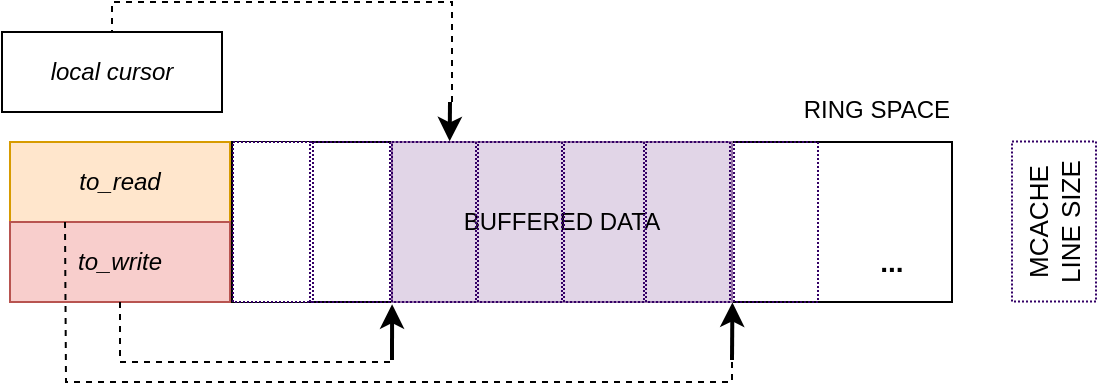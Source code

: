 <mxfile version="10.7.1" type="github"><diagram id="u2klj-0GkbnJMYvZ3rK_" name="Page-1"><mxGraphModel dx="735" dy="746" grid="1" gridSize="10" guides="1" tooltips="1" connect="1" arrows="1" fold="1" page="1" pageScale="1" pageWidth="850" pageHeight="1100" math="0" shadow="0"><root><mxCell id="0"/><mxCell id="1" parent="0"/><mxCell id="8JMtw0WnD1-ynIO8h4Cu-1" value="" style="rounded=0;whiteSpace=wrap;html=1;labelPosition=center;verticalLabelPosition=top;align=center;verticalAlign=bottom;" vertex="1" parent="1"><mxGeometry x="310" y="280" width="360" height="80" as="geometry"/></mxCell><mxCell id="8JMtw0WnD1-ynIO8h4Cu-3" value="BUFFERED DATA" style="whiteSpace=wrap;html=1;fillColor=#e1d5e7;strokeColor=#9673a6;" vertex="1" parent="1"><mxGeometry x="390" y="280" width="170" height="80" as="geometry"/></mxCell><mxCell id="8JMtw0WnD1-ynIO8h4Cu-4" value="" style="endArrow=classic;html=1;strokeWidth=2;entryX=1.016;entryY=1.013;entryDx=0;entryDy=0;entryPerimeter=0;" edge="1" parent="1"><mxGeometry width="50" height="50" relative="1" as="geometry"><mxPoint x="560" y="389" as="sourcePoint"/><mxPoint x="560.2" y="360.2" as="targetPoint"/></mxGeometry></mxCell><mxCell id="8JMtw0WnD1-ynIO8h4Cu-5" value="" style="endArrow=classic;html=1;strokeWidth=2;entryX=-0.005;entryY=1.025;entryDx=0;entryDy=0;entryPerimeter=0;" edge="1" parent="1"><mxGeometry width="50" height="50" relative="1" as="geometry"><mxPoint x="390" y="389" as="sourcePoint"/><mxPoint x="390.047" y="361.116" as="targetPoint"/></mxGeometry></mxCell><mxCell id="8JMtw0WnD1-ynIO8h4Cu-6" value="&lt;i&gt;to_read&lt;/i&gt;" style="whiteSpace=wrap;html=1;fillColor=#ffe6cc;strokeColor=#d79b00;" vertex="1" parent="1"><mxGeometry x="199" y="280" width="110" height="40" as="geometry"/></mxCell><mxCell id="8JMtw0WnD1-ynIO8h4Cu-9" value="&lt;i&gt;to_write&lt;/i&gt;" style="whiteSpace=wrap;html=1;fillColor=#f8cecc;strokeColor=#b85450;" vertex="1" parent="1"><mxGeometry x="199" y="320" width="110" height="40" as="geometry"/></mxCell><mxCell id="8JMtw0WnD1-ynIO8h4Cu-11" value="&lt;i&gt;local cursor&lt;/i&gt;" style="whiteSpace=wrap;html=1;" vertex="1" parent="1"><mxGeometry x="195" y="225" width="110" height="40" as="geometry"/></mxCell><mxCell id="8JMtw0WnD1-ynIO8h4Cu-14" value="RING SPACE" style="text;html=1;align=right;" vertex="1" parent="1"><mxGeometry x="580" y="250" width="90" height="30" as="geometry"/></mxCell><mxCell id="8JMtw0WnD1-ynIO8h4Cu-15" value="" style="endArrow=none;dashed=1;html=1;strokeWidth=1;entryX=0.25;entryY=0;entryDx=0;entryDy=0;rounded=0;" edge="1" parent="1" target="8JMtw0WnD1-ynIO8h4Cu-9"><mxGeometry width="50" height="50" relative="1" as="geometry"><mxPoint x="560" y="390" as="sourcePoint"/><mxPoint x="259" y="420" as="targetPoint"/><Array as="points"><mxPoint x="560" y="400"/><mxPoint x="409" y="400"/><mxPoint x="227" y="400"/></Array></mxGeometry></mxCell><mxCell id="8JMtw0WnD1-ynIO8h4Cu-16" value="" style="endArrow=none;dashed=1;html=1;strokeWidth=1;entryX=0.5;entryY=1;entryDx=0;entryDy=0;rounded=0;" edge="1" parent="1" target="8JMtw0WnD1-ynIO8h4Cu-9"><mxGeometry width="50" height="50" relative="1" as="geometry"><mxPoint x="389" y="390" as="sourcePoint"/><mxPoint x="236.6" y="330" as="targetPoint"/><Array as="points"><mxPoint x="389" y="390"/><mxPoint x="254" y="390"/></Array></mxGeometry></mxCell><mxCell id="8JMtw0WnD1-ynIO8h4Cu-17" value="" style="endArrow=classic;html=1;strokeWidth=2;entryX=0.25;entryY=0;entryDx=0;entryDy=0;" edge="1" parent="1"><mxGeometry width="50" height="50" relative="1" as="geometry"><mxPoint x="419" y="260" as="sourcePoint"/><mxPoint x="418.833" y="279.667" as="targetPoint"/></mxGeometry></mxCell><mxCell id="8JMtw0WnD1-ynIO8h4Cu-18" value="" style="endArrow=none;dashed=1;html=1;strokeWidth=1;entryX=0.5;entryY=0;entryDx=0;entryDy=0;rounded=0;" edge="1" parent="1" target="8JMtw0WnD1-ynIO8h4Cu-11"><mxGeometry width="50" height="50" relative="1" as="geometry"><mxPoint x="420" y="260" as="sourcePoint"/><mxPoint x="236.429" y="330.286" as="targetPoint"/><Array as="points"><mxPoint x="420" y="210"/><mxPoint x="250" y="210"/></Array></mxGeometry></mxCell><mxCell id="8JMtw0WnD1-ynIO8h4Cu-31" value="" style="group" vertex="1" connectable="0" parent="1"><mxGeometry x="267" y="280" width="334" height="80" as="geometry"/></mxCell><mxCell id="8JMtw0WnD1-ynIO8h4Cu-22" value="" style="whiteSpace=wrap;html=1;align=right;dashed=1;dashPattern=1 1;strokeColor=#330066;strokeWidth=1;" vertex="1" parent="8JMtw0WnD1-ynIO8h4Cu-31"><mxGeometry x="43.5" width="40" height="80" as="geometry"/></mxCell><mxCell id="8JMtw0WnD1-ynIO8h4Cu-23" value="" style="whiteSpace=wrap;html=1;align=right;dashed=1;dashPattern=1 1;strokeColor=#330066;strokeWidth=1;fillColor=none;" vertex="1" parent="8JMtw0WnD1-ynIO8h4Cu-31"><mxGeometry x="82" width="40" height="80" as="geometry"/></mxCell><mxCell id="8JMtw0WnD1-ynIO8h4Cu-24" value="" style="whiteSpace=wrap;html=1;align=right;dashed=1;dashPattern=1 1;strokeColor=#330066;strokeWidth=1;fillColor=none;" vertex="1" parent="8JMtw0WnD1-ynIO8h4Cu-31"><mxGeometry x="123" width="42" height="80" as="geometry"/></mxCell><mxCell id="8JMtw0WnD1-ynIO8h4Cu-25" value="" style="whiteSpace=wrap;html=1;align=right;dashed=1;dashPattern=1 1;strokeColor=#330066;strokeWidth=1;fillColor=none;" vertex="1" parent="8JMtw0WnD1-ynIO8h4Cu-31"><mxGeometry x="166" width="42" height="80" as="geometry"/></mxCell><mxCell id="8JMtw0WnD1-ynIO8h4Cu-26" value="" style="whiteSpace=wrap;html=1;align=right;dashed=1;dashPattern=1 1;strokeColor=#330066;strokeWidth=1;fillColor=none;" vertex="1" parent="8JMtw0WnD1-ynIO8h4Cu-31"><mxGeometry x="209" width="40" height="80" as="geometry"/></mxCell><mxCell id="8JMtw0WnD1-ynIO8h4Cu-27" value="" style="whiteSpace=wrap;html=1;align=right;dashed=1;dashPattern=1 1;strokeColor=#330066;strokeWidth=1;fillColor=none;" vertex="1" parent="8JMtw0WnD1-ynIO8h4Cu-31"><mxGeometry x="250" width="42" height="80" as="geometry"/></mxCell><mxCell id="8JMtw0WnD1-ynIO8h4Cu-28" value="" style="whiteSpace=wrap;html=1;align=right;dashed=1;dashPattern=1 1;strokeColor=#330066;strokeWidth=1;fillColor=none;" vertex="1" parent="8JMtw0WnD1-ynIO8h4Cu-31"><mxGeometry x="294" width="42" height="80" as="geometry"/></mxCell><mxCell id="8JMtw0WnD1-ynIO8h4Cu-36" value="&lt;b&gt;&lt;font style=&quot;font-size: 14px&quot;&gt;...&lt;/font&gt;&lt;/b&gt;" style="text;html=1;strokeColor=none;fillColor=none;align=center;verticalAlign=middle;whiteSpace=wrap;rounded=0;dashed=1;dashPattern=1 1;" vertex="1" parent="1"><mxGeometry x="620" y="330" width="40" height="20" as="geometry"/></mxCell><mxCell id="8JMtw0WnD1-ynIO8h4Cu-37" value="MCACHE LINE SIZE" style="whiteSpace=wrap;html=1;align=center;dashed=1;dashPattern=1 1;strokeColor=#330066;strokeWidth=1;fillColor=none;horizontal=0;fontSize=13;" vertex="1" parent="1"><mxGeometry x="700" y="279.786" width="42" height="80" as="geometry"/></mxCell></root></mxGraphModel></diagram></mxfile>
